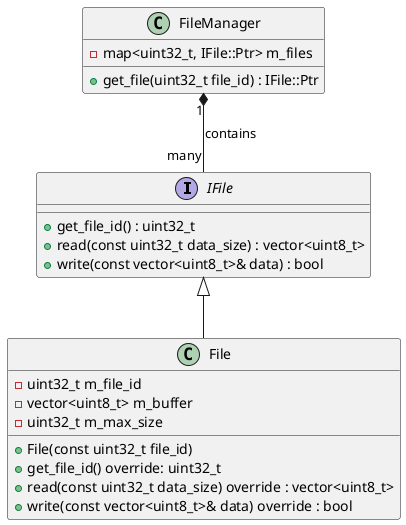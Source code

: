 @startuml

IFile <|-- File
FileManager "1" *-- "many" IFile : contains

class FileManager{
    -map<uint32_t, IFile::Ptr> m_files
    +get_file(uint32_t file_id) : IFile::Ptr
}

interface IFile {
    +get_file_id() : uint32_t
    +read(const uint32_t data_size) : vector<uint8_t>
    +write(const vector<uint8_t>& data) : bool
}

class File {
    -uint32_t m_file_id
    -vector<uint8_t> m_buffer
    -uint32_t m_max_size
    +File(const uint32_t file_id)
    +get_file_id() override: uint32_t
    +read(const uint32_t data_size) override : vector<uint8_t>
    '   data = /* read from m_in_buffer */
    ' Log read data
    ' return data
    +write(const vector<uint8_t>& data) override : bool
    ' Log written data
    '   rv = /* write to m_out_buffer */
    ' return rv;
}

@enduml
